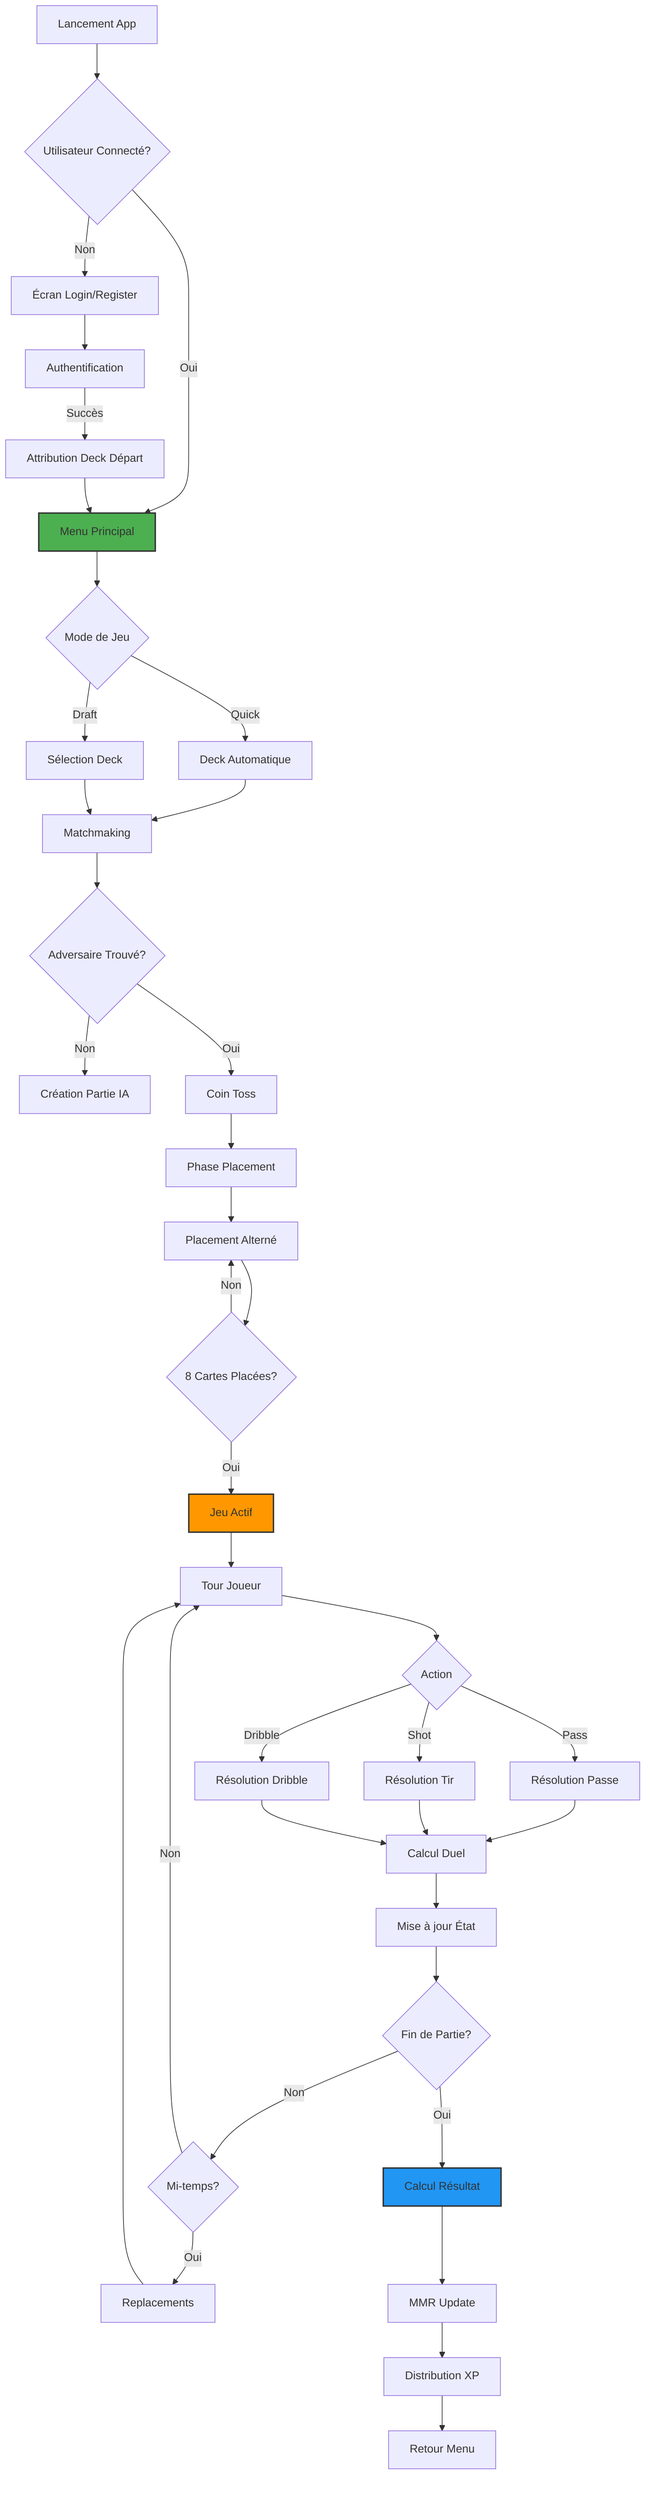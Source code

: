 flowchart TD
    A[Lancement App] --> B{Utilisateur Connecté?}
    B -->|Non| C[Écran Login/Register]
    B -->|Oui| D[Menu Principal]

    C --> E[Authentification]
    E -->|Succès| F[Attribution Deck Départ]
    F --> D

    D --> G{Mode de Jeu}
    G -->|Quick| H[Deck Automatique]
    G -->|Draft| I[Sélection Deck]

    H --> J[Matchmaking]
    I --> J

    J --> K{Adversaire Trouvé?}
    K -->|Non| L[Création Partie IA]
    K -->|Oui| M[Coin Toss]

    M --> N[Phase Placement]
    N --> O[Placement Alterné]
    O --> P{8 Cartes Placées?}
    P -->|Non| O
    P -->|Oui| Q[Jeu Actif]

    Q --> R[Tour Joueur]
    R --> S{Action}
    S -->|Pass| T[Résolution Passe]
    S -->|Shot| U[Résolution Tir]
    S -->|Dribble| V[Résolution Dribble]

    T --> W[Calcul Duel]
    U --> W
    V --> W

    W --> X[Mise à jour État]
    X --> Y{Fin de Partie?}
    Y -->|Non| Z{Mi-temps?}
    Y -->|Oui| AA[Calcul Résultat]

    Z -->|Non| R
    Z -->|Oui| AB[Replacements]
    AB --> R

    AA --> AC[MMR Update]
    AC --> AD[Distribution XP]
    AD --> AE[Retour Menu]

    style D fill:#4CAF50,stroke:#333,stroke-width:2px
    style Q fill:#FF9800,stroke:#333,stroke-width:2px
    style AA fill:#2196F3,stroke:#333,stroke-width:2px